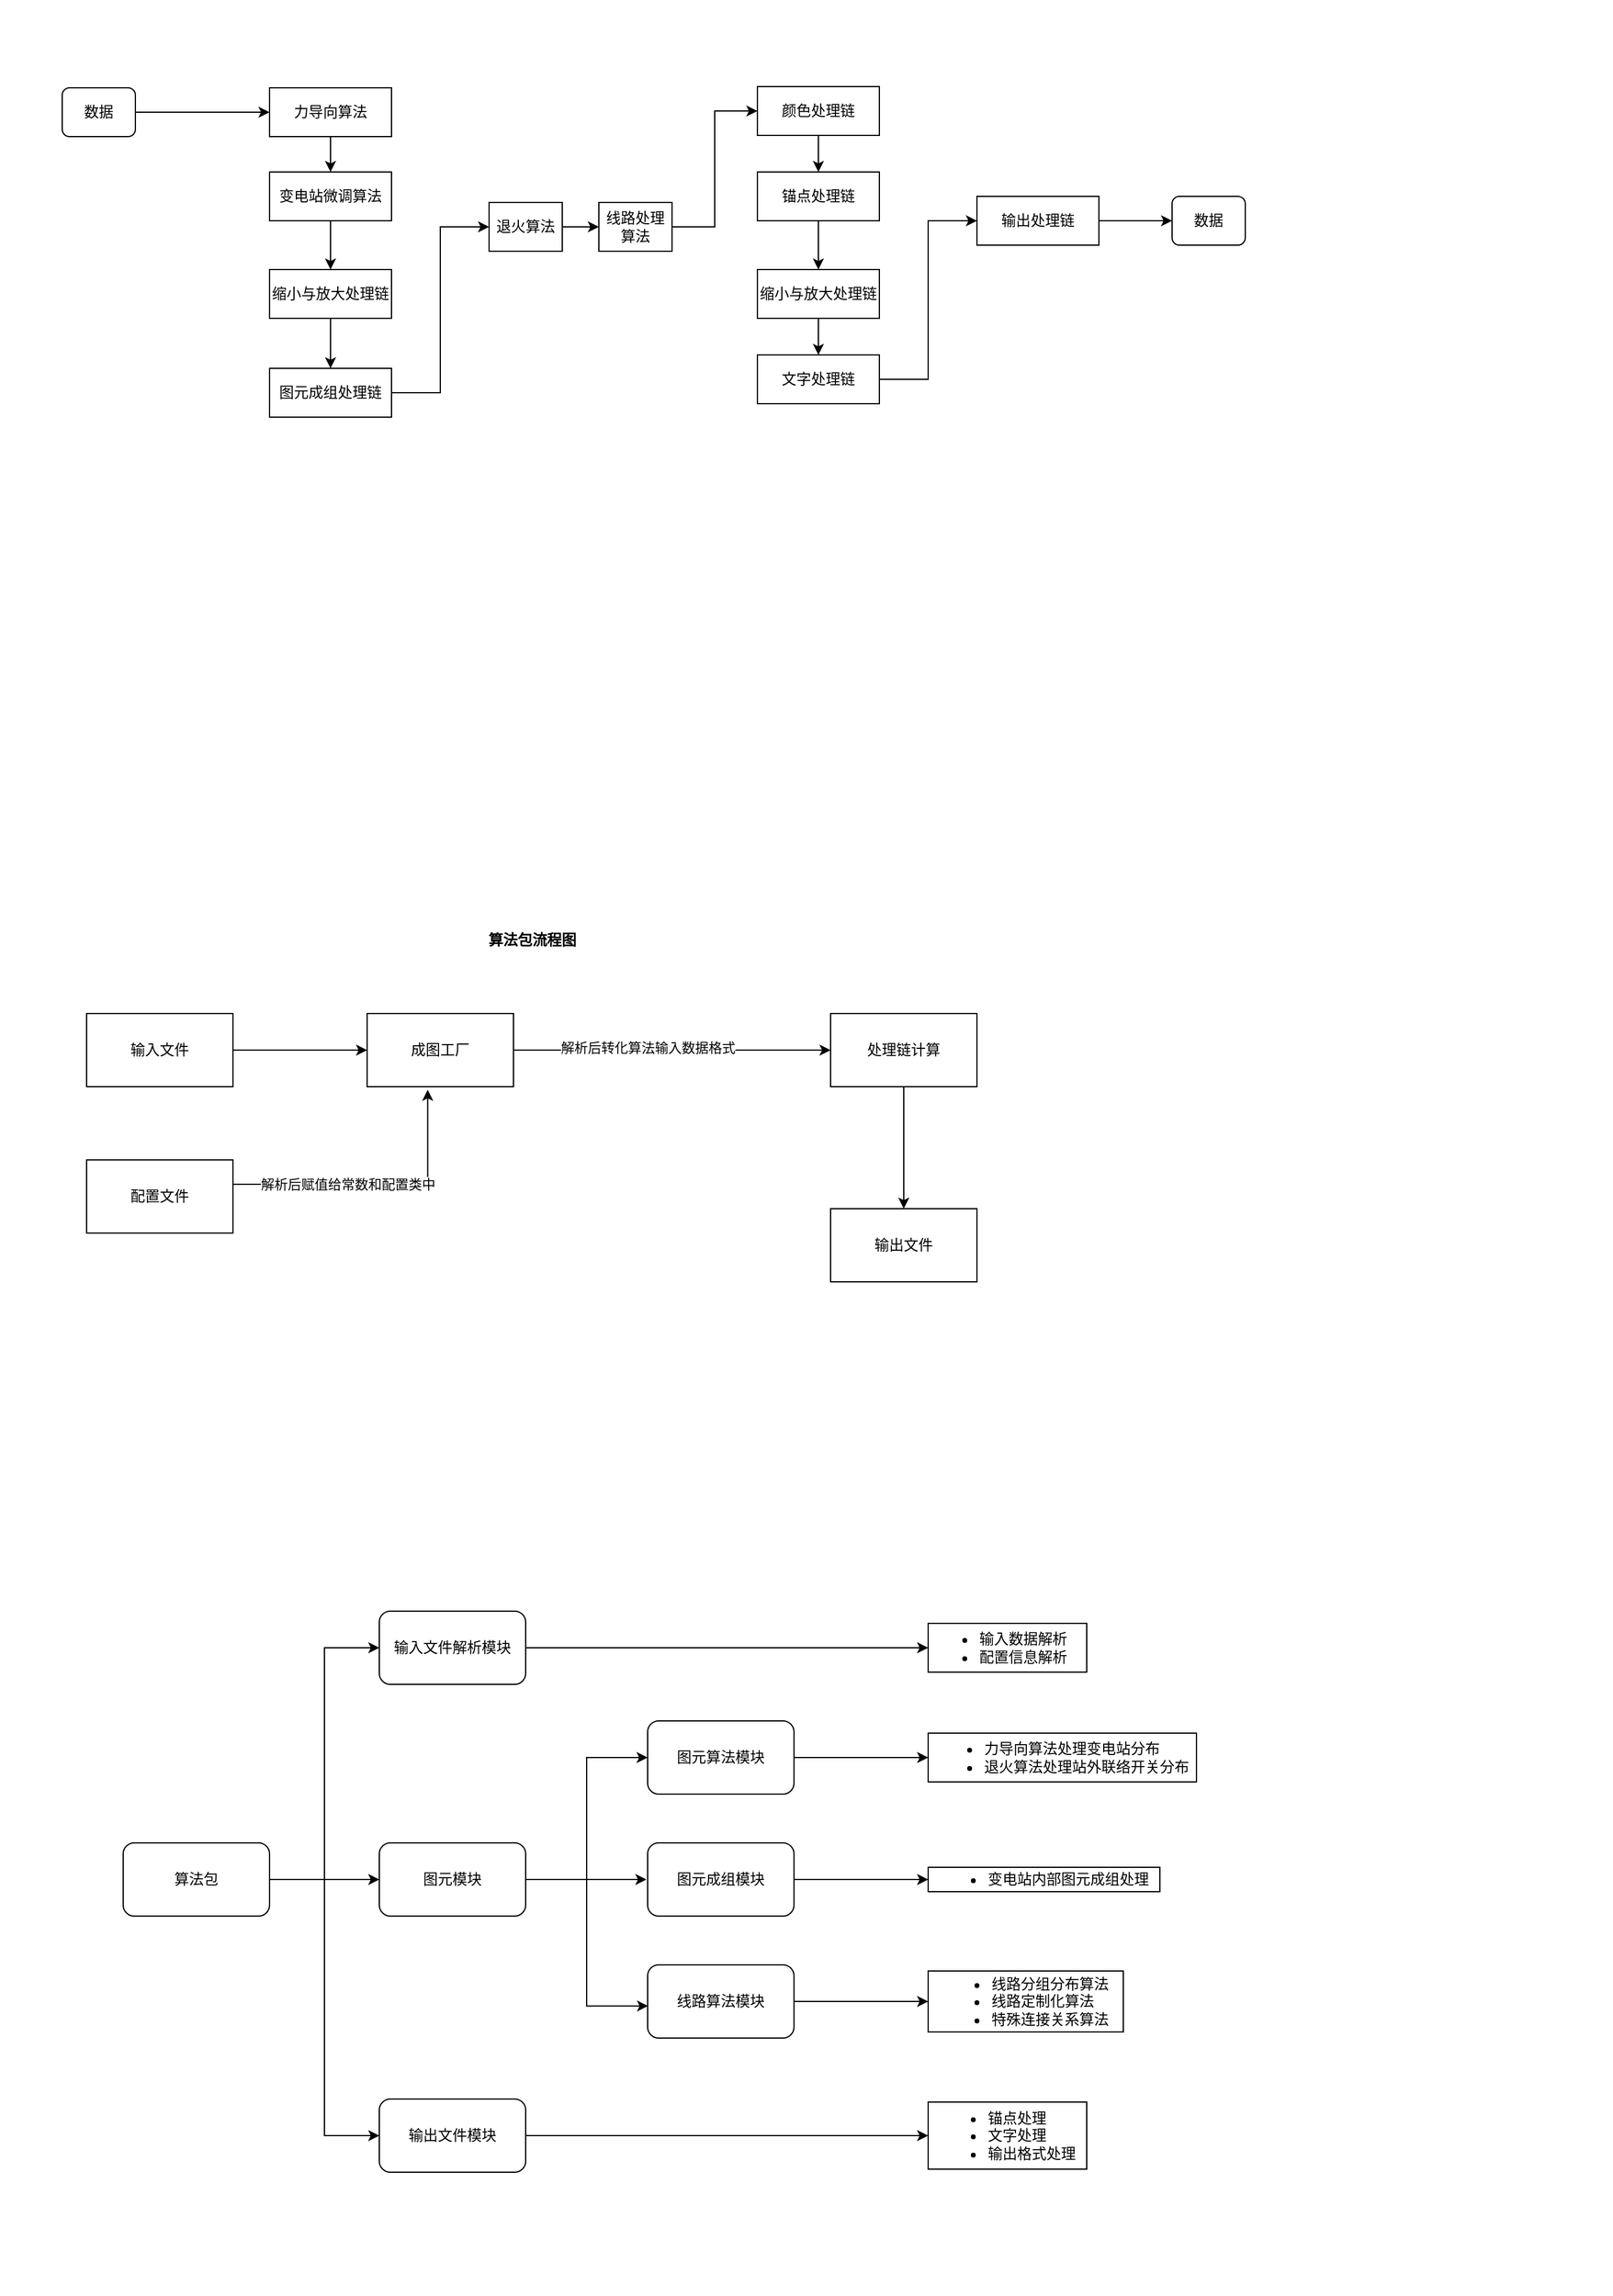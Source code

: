 <mxfile version="21.3.3" type="github">
  <diagram id="prtHgNgQTEPvFCAcTncT" name="Page-1">
    <mxGraphModel dx="639" dy="1467" grid="1" gridSize="10" guides="1" tooltips="1" connect="1" arrows="1" fold="1" page="1" pageScale="1" pageWidth="827" pageHeight="1169" math="0" shadow="0">
      <root>
        <mxCell id="0" />
        <mxCell id="1" parent="0" />
        <mxCell id="dNxyNK7c78bLwvsdeMH5-11" value="&lt;font style=&quot;vertical-align: inherit;&quot;&gt;&lt;font style=&quot;vertical-align: inherit;&quot;&gt;&lt;font style=&quot;vertical-align: inherit;&quot;&gt;&lt;font style=&quot;vertical-align: inherit;&quot;&gt;算法包流程图&lt;/font&gt;&lt;/font&gt;&lt;/font&gt;&lt;/font&gt;" style="swimlane;html=1;startSize=20;horizontal=1;containerType=tree;glass=0;strokeColor=#FFFFFF;" parent="1" vertex="1">
          <mxGeometry x="240" y="-140" width="790" height="370" as="geometry" />
        </mxCell>
        <mxCell id="Hgh8s4Pm92tYtfzgSs3c-5" style="edgeStyle=orthogonalEdgeStyle;rounded=0;orthogonalLoop=1;jettySize=auto;html=1;exitX=1;exitY=0.5;exitDx=0;exitDy=0;" edge="1" parent="dNxyNK7c78bLwvsdeMH5-11" source="Hgh8s4Pm92tYtfzgSs3c-1" target="Hgh8s4Pm92tYtfzgSs3c-3">
          <mxGeometry relative="1" as="geometry" />
        </mxCell>
        <mxCell id="Hgh8s4Pm92tYtfzgSs3c-1" value="&lt;font style=&quot;vertical-align: inherit;&quot;&gt;&lt;font style=&quot;vertical-align: inherit;&quot;&gt;输入文件&lt;/font&gt;&lt;/font&gt;" style="rounded=0;whiteSpace=wrap;html=1;" vertex="1" parent="dNxyNK7c78bLwvsdeMH5-11">
          <mxGeometry x="30" y="70" width="120" height="60" as="geometry" />
        </mxCell>
        <mxCell id="Hgh8s4Pm92tYtfzgSs3c-4" style="edgeStyle=orthogonalEdgeStyle;rounded=0;orthogonalLoop=1;jettySize=auto;html=1;exitX=1;exitY=0.5;exitDx=0;exitDy=0;entryX=0.414;entryY=1.042;entryDx=0;entryDy=0;entryPerimeter=0;" edge="1" parent="dNxyNK7c78bLwvsdeMH5-11" source="Hgh8s4Pm92tYtfzgSs3c-2" target="Hgh8s4Pm92tYtfzgSs3c-3">
          <mxGeometry relative="1" as="geometry">
            <Array as="points">
              <mxPoint x="210" y="210" />
              <mxPoint x="320" y="210" />
            </Array>
          </mxGeometry>
        </mxCell>
        <mxCell id="Hgh8s4Pm92tYtfzgSs3c-6" value="&lt;font style=&quot;vertical-align: inherit;&quot;&gt;&lt;font style=&quot;vertical-align: inherit;&quot;&gt;&lt;font style=&quot;vertical-align: inherit;&quot;&gt;&lt;font style=&quot;vertical-align: inherit;&quot;&gt;&lt;font style=&quot;vertical-align: inherit;&quot;&gt;&lt;font style=&quot;vertical-align: inherit;&quot;&gt;解析后赋值给常数和配置类中&lt;/font&gt;&lt;/font&gt;&lt;/font&gt;&lt;/font&gt;&lt;/font&gt;&lt;/font&gt;" style="edgeLabel;html=1;align=center;verticalAlign=middle;resizable=0;points=[];" vertex="1" connectable="0" parent="Hgh8s4Pm92tYtfzgSs3c-4">
          <mxGeometry x="-0.42" y="2" relative="1" as="geometry">
            <mxPoint x="32" y="2" as="offset" />
          </mxGeometry>
        </mxCell>
        <mxCell id="Hgh8s4Pm92tYtfzgSs3c-2" value="&lt;font style=&quot;vertical-align: inherit;&quot;&gt;&lt;font style=&quot;vertical-align: inherit;&quot;&gt;配置文件&lt;/font&gt;&lt;/font&gt;" style="rounded=0;whiteSpace=wrap;html=1;" vertex="1" parent="dNxyNK7c78bLwvsdeMH5-11">
          <mxGeometry x="30" y="190" width="120" height="60" as="geometry" />
        </mxCell>
        <mxCell id="Hgh8s4Pm92tYtfzgSs3c-8" style="edgeStyle=orthogonalEdgeStyle;rounded=0;orthogonalLoop=1;jettySize=auto;html=1;entryX=0;entryY=0.5;entryDx=0;entryDy=0;" edge="1" parent="dNxyNK7c78bLwvsdeMH5-11" source="Hgh8s4Pm92tYtfzgSs3c-3" target="Hgh8s4Pm92tYtfzgSs3c-7">
          <mxGeometry relative="1" as="geometry" />
        </mxCell>
        <mxCell id="Hgh8s4Pm92tYtfzgSs3c-23" value="&lt;font style=&quot;vertical-align: inherit;&quot;&gt;&lt;font style=&quot;vertical-align: inherit;&quot;&gt;&lt;font style=&quot;vertical-align: inherit;&quot;&gt;&lt;font style=&quot;vertical-align: inherit;&quot;&gt;解析后转化算法输入数据格式&lt;/font&gt;&lt;/font&gt;&lt;/font&gt;&lt;/font&gt;" style="edgeLabel;html=1;align=center;verticalAlign=middle;resizable=0;points=[];" vertex="1" connectable="0" parent="Hgh8s4Pm92tYtfzgSs3c-8">
          <mxGeometry x="-0.152" y="2" relative="1" as="geometry">
            <mxPoint as="offset" />
          </mxGeometry>
        </mxCell>
        <mxCell id="Hgh8s4Pm92tYtfzgSs3c-3" value="&lt;font style=&quot;vertical-align: inherit;&quot;&gt;&lt;font style=&quot;vertical-align: inherit;&quot;&gt;成图工厂&lt;/font&gt;&lt;/font&gt;" style="rounded=0;whiteSpace=wrap;html=1;" vertex="1" parent="dNxyNK7c78bLwvsdeMH5-11">
          <mxGeometry x="260" y="70" width="120" height="60" as="geometry" />
        </mxCell>
        <mxCell id="Hgh8s4Pm92tYtfzgSs3c-24" style="edgeStyle=orthogonalEdgeStyle;rounded=0;orthogonalLoop=1;jettySize=auto;html=1;exitX=0.5;exitY=1;exitDx=0;exitDy=0;" edge="1" parent="dNxyNK7c78bLwvsdeMH5-11" source="Hgh8s4Pm92tYtfzgSs3c-7" target="Hgh8s4Pm92tYtfzgSs3c-10">
          <mxGeometry relative="1" as="geometry" />
        </mxCell>
        <mxCell id="Hgh8s4Pm92tYtfzgSs3c-7" value="&lt;font style=&quot;vertical-align: inherit;&quot;&gt;&lt;font style=&quot;vertical-align: inherit;&quot;&gt;处理链计算&lt;/font&gt;&lt;/font&gt;" style="rounded=0;whiteSpace=wrap;html=1;" vertex="1" parent="dNxyNK7c78bLwvsdeMH5-11">
          <mxGeometry x="640" y="70" width="120" height="60" as="geometry" />
        </mxCell>
        <mxCell id="Hgh8s4Pm92tYtfzgSs3c-10" value="&lt;font style=&quot;vertical-align: inherit;&quot;&gt;&lt;font style=&quot;vertical-align: inherit;&quot;&gt;&lt;font style=&quot;vertical-align: inherit;&quot;&gt;&lt;font style=&quot;vertical-align: inherit;&quot;&gt;输出文件&lt;/font&gt;&lt;/font&gt;&lt;br&gt;&lt;/font&gt;&lt;/font&gt;" style="rounded=0;whiteSpace=wrap;html=1;" vertex="1" parent="dNxyNK7c78bLwvsdeMH5-11">
          <mxGeometry x="640" y="230" width="120" height="60" as="geometry" />
        </mxCell>
        <mxCell id="Hgh8s4Pm92tYtfzgSs3c-12" value="&lt;font style=&quot;vertical-align: inherit;&quot;&gt;&lt;font style=&quot;vertical-align: inherit;&quot;&gt;&lt;font style=&quot;vertical-align: inherit;&quot;&gt;&lt;font style=&quot;vertical-align: inherit;&quot;&gt;&lt;font style=&quot;vertical-align: inherit;&quot;&gt;&lt;font style=&quot;vertical-align: inherit;&quot;&gt;&lt;font style=&quot;vertical-align: inherit;&quot;&gt;&lt;font style=&quot;vertical-align: inherit;&quot;&gt;&lt;font style=&quot;vertical-align: inherit;&quot;&gt;&lt;font color=&quot;#ffffff&quot; style=&quot;vertical-align: inherit;&quot;&gt;具体处理链与算法流程图&lt;/font&gt;&lt;/font&gt;&lt;/font&gt;&lt;/font&gt;&lt;/font&gt;&lt;/font&gt;&lt;/font&gt;&lt;/font&gt;&lt;/font&gt;&lt;/font&gt;" style="swimlane;html=1;startSize=20;horizontal=1;containerType=tree;glass=0;strokeColor=#FFFFFF;" vertex="1" parent="1">
          <mxGeometry x="200" y="-900" width="1030" height="420" as="geometry" />
        </mxCell>
        <mxCell id="Hgh8s4Pm92tYtfzgSs3c-28" style="edgeStyle=orthogonalEdgeStyle;rounded=0;orthogonalLoop=1;jettySize=auto;html=1;exitX=1;exitY=0.5;exitDx=0;exitDy=0;entryX=0;entryY=0.5;entryDx=0;entryDy=0;" edge="1" parent="Hgh8s4Pm92tYtfzgSs3c-12" source="Hgh8s4Pm92tYtfzgSs3c-26" target="Hgh8s4Pm92tYtfzgSs3c-27">
          <mxGeometry relative="1" as="geometry" />
        </mxCell>
        <mxCell id="Hgh8s4Pm92tYtfzgSs3c-26" value="&lt;font style=&quot;vertical-align: inherit;&quot;&gt;&lt;font style=&quot;vertical-align: inherit;&quot;&gt;数据&lt;/font&gt;&lt;/font&gt;" style="rounded=1;whiteSpace=wrap;html=1;glass=0;" vertex="1" parent="Hgh8s4Pm92tYtfzgSs3c-12">
          <mxGeometry x="50" y="71" width="60" height="40" as="geometry" />
        </mxCell>
        <mxCell id="Hgh8s4Pm92tYtfzgSs3c-55" style="edgeStyle=orthogonalEdgeStyle;rounded=0;orthogonalLoop=1;jettySize=auto;html=1;exitX=0.5;exitY=1;exitDx=0;exitDy=0;entryX=0.5;entryY=0;entryDx=0;entryDy=0;" edge="1" parent="Hgh8s4Pm92tYtfzgSs3c-12" source="Hgh8s4Pm92tYtfzgSs3c-27" target="Hgh8s4Pm92tYtfzgSs3c-53">
          <mxGeometry relative="1" as="geometry" />
        </mxCell>
        <mxCell id="Hgh8s4Pm92tYtfzgSs3c-27" value="&lt;font style=&quot;vertical-align: inherit;&quot;&gt;&lt;font style=&quot;vertical-align: inherit;&quot;&gt;力导向算法&lt;/font&gt;&lt;/font&gt;" style="rounded=0;whiteSpace=wrap;html=1;" vertex="1" parent="Hgh8s4Pm92tYtfzgSs3c-12">
          <mxGeometry x="220" y="71" width="100" height="40" as="geometry" />
        </mxCell>
        <mxCell id="Hgh8s4Pm92tYtfzgSs3c-56" style="edgeStyle=orthogonalEdgeStyle;rounded=0;orthogonalLoop=1;jettySize=auto;html=1;exitX=0.5;exitY=1;exitDx=0;exitDy=0;entryX=0.5;entryY=0;entryDx=0;entryDy=0;" edge="1" parent="Hgh8s4Pm92tYtfzgSs3c-12" source="Hgh8s4Pm92tYtfzgSs3c-53" target="Hgh8s4Pm92tYtfzgSs3c-52">
          <mxGeometry relative="1" as="geometry" />
        </mxCell>
        <mxCell id="Hgh8s4Pm92tYtfzgSs3c-53" value="&lt;font style=&quot;vertical-align: inherit;&quot;&gt;&lt;font style=&quot;vertical-align: inherit;&quot;&gt;变电站微调算法&lt;/font&gt;&lt;/font&gt;" style="rounded=0;whiteSpace=wrap;html=1;" vertex="1" parent="Hgh8s4Pm92tYtfzgSs3c-12">
          <mxGeometry x="220" y="140" width="100" height="40" as="geometry" />
        </mxCell>
        <mxCell id="Hgh8s4Pm92tYtfzgSs3c-60" style="edgeStyle=orthogonalEdgeStyle;rounded=0;orthogonalLoop=1;jettySize=auto;html=1;exitX=0.5;exitY=1;exitDx=0;exitDy=0;entryX=0.5;entryY=0;entryDx=0;entryDy=0;" edge="1" parent="Hgh8s4Pm92tYtfzgSs3c-12" source="Hgh8s4Pm92tYtfzgSs3c-52" target="Hgh8s4Pm92tYtfzgSs3c-51">
          <mxGeometry relative="1" as="geometry" />
        </mxCell>
        <mxCell id="Hgh8s4Pm92tYtfzgSs3c-52" value="&lt;font style=&quot;vertical-align: inherit;&quot;&gt;&lt;font style=&quot;vertical-align: inherit;&quot;&gt;缩小与放大处理链&lt;/font&gt;&lt;/font&gt;" style="rounded=0;whiteSpace=wrap;html=1;" vertex="1" parent="Hgh8s4Pm92tYtfzgSs3c-12">
          <mxGeometry x="220" y="220" width="100" height="40" as="geometry" />
        </mxCell>
        <mxCell id="Hgh8s4Pm92tYtfzgSs3c-61" style="edgeStyle=orthogonalEdgeStyle;rounded=0;orthogonalLoop=1;jettySize=auto;html=1;exitX=1;exitY=0.5;exitDx=0;exitDy=0;entryX=0;entryY=0.5;entryDx=0;entryDy=0;" edge="1" parent="Hgh8s4Pm92tYtfzgSs3c-12" source="Hgh8s4Pm92tYtfzgSs3c-51" target="Hgh8s4Pm92tYtfzgSs3c-50">
          <mxGeometry relative="1" as="geometry" />
        </mxCell>
        <mxCell id="Hgh8s4Pm92tYtfzgSs3c-51" value="&lt;font style=&quot;vertical-align: inherit;&quot;&gt;&lt;font style=&quot;vertical-align: inherit;&quot;&gt;&lt;font style=&quot;vertical-align: inherit;&quot;&gt;&lt;font style=&quot;vertical-align: inherit;&quot;&gt;&lt;font style=&quot;vertical-align: inherit;&quot;&gt;&lt;font style=&quot;vertical-align: inherit;&quot;&gt;图元成组处理链&lt;/font&gt;&lt;/font&gt;&lt;/font&gt;&lt;/font&gt;&lt;/font&gt;&lt;/font&gt;" style="rounded=0;whiteSpace=wrap;html=1;" vertex="1" parent="Hgh8s4Pm92tYtfzgSs3c-12">
          <mxGeometry x="220" y="301" width="100" height="40" as="geometry" />
        </mxCell>
        <mxCell id="Hgh8s4Pm92tYtfzgSs3c-64" style="edgeStyle=orthogonalEdgeStyle;rounded=0;orthogonalLoop=1;jettySize=auto;html=1;exitX=1;exitY=0.5;exitDx=0;exitDy=0;entryX=0;entryY=0.5;entryDx=0;entryDy=0;" edge="1" parent="Hgh8s4Pm92tYtfzgSs3c-12" source="Hgh8s4Pm92tYtfzgSs3c-50" target="Hgh8s4Pm92tYtfzgSs3c-49">
          <mxGeometry relative="1" as="geometry" />
        </mxCell>
        <mxCell id="Hgh8s4Pm92tYtfzgSs3c-50" value="&lt;font style=&quot;vertical-align: inherit;&quot;&gt;&lt;font style=&quot;vertical-align: inherit;&quot;&gt;退火算法&lt;/font&gt;&lt;/font&gt;" style="rounded=0;whiteSpace=wrap;html=1;" vertex="1" parent="Hgh8s4Pm92tYtfzgSs3c-12">
          <mxGeometry x="400" y="165" width="60" height="40" as="geometry" />
        </mxCell>
        <mxCell id="Hgh8s4Pm92tYtfzgSs3c-65" style="edgeStyle=orthogonalEdgeStyle;rounded=0;orthogonalLoop=1;jettySize=auto;html=1;exitX=1;exitY=0.5;exitDx=0;exitDy=0;entryX=0;entryY=0.5;entryDx=0;entryDy=0;" edge="1" parent="Hgh8s4Pm92tYtfzgSs3c-12" source="Hgh8s4Pm92tYtfzgSs3c-49" target="Hgh8s4Pm92tYtfzgSs3c-58">
          <mxGeometry relative="1" as="geometry" />
        </mxCell>
        <mxCell id="Hgh8s4Pm92tYtfzgSs3c-49" value="&lt;font style=&quot;vertical-align: inherit;&quot;&gt;&lt;font style=&quot;vertical-align: inherit;&quot;&gt;线路处理算法&lt;/font&gt;&lt;/font&gt;" style="rounded=0;whiteSpace=wrap;html=1;" vertex="1" parent="Hgh8s4Pm92tYtfzgSs3c-12">
          <mxGeometry x="490" y="165" width="60" height="40" as="geometry" />
        </mxCell>
        <mxCell id="Hgh8s4Pm92tYtfzgSs3c-71" style="edgeStyle=orthogonalEdgeStyle;rounded=0;orthogonalLoop=1;jettySize=auto;html=1;exitX=1;exitY=0.5;exitDx=0;exitDy=0;" edge="1" parent="Hgh8s4Pm92tYtfzgSs3c-12" source="Hgh8s4Pm92tYtfzgSs3c-48">
          <mxGeometry relative="1" as="geometry">
            <mxPoint x="960" y="180.0" as="targetPoint" />
          </mxGeometry>
        </mxCell>
        <mxCell id="Hgh8s4Pm92tYtfzgSs3c-48" value="&lt;font style=&quot;vertical-align: inherit;&quot;&gt;&lt;font style=&quot;vertical-align: inherit;&quot;&gt;输出处理链&lt;/font&gt;&lt;/font&gt;" style="rounded=0;whiteSpace=wrap;html=1;" vertex="1" parent="Hgh8s4Pm92tYtfzgSs3c-12">
          <mxGeometry x="800" y="160" width="100" height="40" as="geometry" />
        </mxCell>
        <mxCell id="Hgh8s4Pm92tYtfzgSs3c-69" style="edgeStyle=orthogonalEdgeStyle;rounded=0;orthogonalLoop=1;jettySize=auto;html=1;exitX=1;exitY=0.5;exitDx=0;exitDy=0;entryX=0;entryY=0.5;entryDx=0;entryDy=0;" edge="1" parent="Hgh8s4Pm92tYtfzgSs3c-12" source="Hgh8s4Pm92tYtfzgSs3c-47" target="Hgh8s4Pm92tYtfzgSs3c-48">
          <mxGeometry relative="1" as="geometry" />
        </mxCell>
        <mxCell id="Hgh8s4Pm92tYtfzgSs3c-47" value="&lt;font style=&quot;vertical-align: inherit;&quot;&gt;&lt;font style=&quot;vertical-align: inherit;&quot;&gt;文字处理链&lt;/font&gt;&lt;/font&gt;" style="rounded=0;whiteSpace=wrap;html=1;" vertex="1" parent="Hgh8s4Pm92tYtfzgSs3c-12">
          <mxGeometry x="620" y="290" width="100" height="40" as="geometry" />
        </mxCell>
        <mxCell id="Hgh8s4Pm92tYtfzgSs3c-67" style="edgeStyle=orthogonalEdgeStyle;rounded=0;orthogonalLoop=1;jettySize=auto;html=1;exitX=0.5;exitY=1;exitDx=0;exitDy=0;entryX=0.5;entryY=0;entryDx=0;entryDy=0;" edge="1" parent="Hgh8s4Pm92tYtfzgSs3c-12" source="Hgh8s4Pm92tYtfzgSs3c-46" target="Hgh8s4Pm92tYtfzgSs3c-57">
          <mxGeometry relative="1" as="geometry" />
        </mxCell>
        <mxCell id="Hgh8s4Pm92tYtfzgSs3c-46" value="&lt;font style=&quot;vertical-align: inherit;&quot;&gt;&lt;font style=&quot;vertical-align: inherit;&quot;&gt;锚点处理链&lt;/font&gt;&lt;/font&gt;" style="rounded=0;whiteSpace=wrap;html=1;" vertex="1" parent="Hgh8s4Pm92tYtfzgSs3c-12">
          <mxGeometry x="620" y="140" width="100" height="40" as="geometry" />
        </mxCell>
        <mxCell id="Hgh8s4Pm92tYtfzgSs3c-68" style="edgeStyle=orthogonalEdgeStyle;rounded=0;orthogonalLoop=1;jettySize=auto;html=1;exitX=0.5;exitY=1;exitDx=0;exitDy=0;entryX=0.5;entryY=0;entryDx=0;entryDy=0;" edge="1" parent="Hgh8s4Pm92tYtfzgSs3c-12" source="Hgh8s4Pm92tYtfzgSs3c-57" target="Hgh8s4Pm92tYtfzgSs3c-47">
          <mxGeometry relative="1" as="geometry" />
        </mxCell>
        <mxCell id="Hgh8s4Pm92tYtfzgSs3c-57" value="&lt;font style=&quot;vertical-align: inherit;&quot;&gt;&lt;font style=&quot;vertical-align: inherit;&quot;&gt;缩小与放大处理链&lt;/font&gt;&lt;/font&gt;" style="rounded=0;whiteSpace=wrap;html=1;" vertex="1" parent="Hgh8s4Pm92tYtfzgSs3c-12">
          <mxGeometry x="620" y="220" width="100" height="40" as="geometry" />
        </mxCell>
        <mxCell id="Hgh8s4Pm92tYtfzgSs3c-66" style="edgeStyle=orthogonalEdgeStyle;rounded=0;orthogonalLoop=1;jettySize=auto;html=1;exitX=0.5;exitY=1;exitDx=0;exitDy=0;entryX=0.5;entryY=0;entryDx=0;entryDy=0;" edge="1" parent="Hgh8s4Pm92tYtfzgSs3c-12" source="Hgh8s4Pm92tYtfzgSs3c-58" target="Hgh8s4Pm92tYtfzgSs3c-46">
          <mxGeometry relative="1" as="geometry" />
        </mxCell>
        <mxCell id="Hgh8s4Pm92tYtfzgSs3c-58" value="&lt;font style=&quot;vertical-align: inherit;&quot;&gt;&lt;font style=&quot;vertical-align: inherit;&quot;&gt;&lt;font style=&quot;vertical-align: inherit;&quot;&gt;&lt;font style=&quot;vertical-align: inherit;&quot;&gt;颜色处理链&lt;/font&gt;&lt;/font&gt;&lt;/font&gt;&lt;/font&gt;" style="rounded=0;whiteSpace=wrap;html=1;" vertex="1" parent="Hgh8s4Pm92tYtfzgSs3c-12">
          <mxGeometry x="620" y="70" width="100" height="40" as="geometry" />
        </mxCell>
        <mxCell id="Hgh8s4Pm92tYtfzgSs3c-70" value="&lt;font style=&quot;vertical-align: inherit;&quot;&gt;&lt;font style=&quot;vertical-align: inherit;&quot;&gt;数据&lt;/font&gt;&lt;/font&gt;" style="rounded=1;whiteSpace=wrap;html=1;" vertex="1" parent="Hgh8s4Pm92tYtfzgSs3c-12">
          <mxGeometry x="960" y="160" width="60" height="40" as="geometry" />
        </mxCell>
        <mxCell id="Hgh8s4Pm92tYtfzgSs3c-75" value="&lt;font style=&quot;vertical-align: inherit;&quot;&gt;&lt;font style=&quot;vertical-align: inherit;&quot;&gt;&lt;font style=&quot;vertical-align: inherit;&quot;&gt;&lt;font color=&quot;#ffffff&quot; style=&quot;vertical-align: inherit;&quot;&gt;算法包模块分布&lt;/font&gt;&lt;/font&gt;&lt;/font&gt;&lt;/font&gt;" style="swimlane;html=1;startSize=20;horizontal=1;containerType=tree;glass=0;strokeColor=#FFFFFF;" vertex="1" parent="1">
          <mxGeometry x="270" y="370" width="1250" height="610" as="geometry" />
        </mxCell>
        <mxCell id="Hgh8s4Pm92tYtfzgSs3c-102" style="edgeStyle=orthogonalEdgeStyle;rounded=0;orthogonalLoop=1;jettySize=auto;html=1;exitX=1;exitY=0.5;exitDx=0;exitDy=0;entryX=0;entryY=0.5;entryDx=0;entryDy=0;" edge="1" parent="Hgh8s4Pm92tYtfzgSs3c-75" source="Hgh8s4Pm92tYtfzgSs3c-87" target="Hgh8s4Pm92tYtfzgSs3c-88">
          <mxGeometry relative="1" as="geometry" />
        </mxCell>
        <mxCell id="Hgh8s4Pm92tYtfzgSs3c-103" style="edgeStyle=orthogonalEdgeStyle;rounded=0;orthogonalLoop=1;jettySize=auto;html=1;exitX=1;exitY=0.5;exitDx=0;exitDy=0;entryX=0;entryY=0.5;entryDx=0;entryDy=0;" edge="1" parent="Hgh8s4Pm92tYtfzgSs3c-75" source="Hgh8s4Pm92tYtfzgSs3c-87" target="Hgh8s4Pm92tYtfzgSs3c-90">
          <mxGeometry relative="1" as="geometry" />
        </mxCell>
        <mxCell id="Hgh8s4Pm92tYtfzgSs3c-104" style="edgeStyle=orthogonalEdgeStyle;rounded=0;orthogonalLoop=1;jettySize=auto;html=1;entryX=0;entryY=0.5;entryDx=0;entryDy=0;" edge="1" parent="Hgh8s4Pm92tYtfzgSs3c-75" source="Hgh8s4Pm92tYtfzgSs3c-87" target="Hgh8s4Pm92tYtfzgSs3c-91">
          <mxGeometry relative="1" as="geometry" />
        </mxCell>
        <mxCell id="Hgh8s4Pm92tYtfzgSs3c-87" value="算法包" style="rounded=1;whiteSpace=wrap;html=1;" vertex="1" parent="Hgh8s4Pm92tYtfzgSs3c-75">
          <mxGeometry x="30" y="240" width="120" height="60" as="geometry" />
        </mxCell>
        <mxCell id="Hgh8s4Pm92tYtfzgSs3c-105" style="edgeStyle=orthogonalEdgeStyle;rounded=0;orthogonalLoop=1;jettySize=auto;html=1;exitX=1;exitY=0.5;exitDx=0;exitDy=0;entryX=0;entryY=0.5;entryDx=0;entryDy=0;" edge="1" parent="Hgh8s4Pm92tYtfzgSs3c-75" source="Hgh8s4Pm92tYtfzgSs3c-88" target="Hgh8s4Pm92tYtfzgSs3c-100">
          <mxGeometry relative="1" as="geometry" />
        </mxCell>
        <mxCell id="Hgh8s4Pm92tYtfzgSs3c-88" value="输入文件解析模块" style="rounded=1;whiteSpace=wrap;html=1;" vertex="1" parent="Hgh8s4Pm92tYtfzgSs3c-75">
          <mxGeometry x="240" y="50" width="120" height="60" as="geometry" />
        </mxCell>
        <mxCell id="Hgh8s4Pm92tYtfzgSs3c-113" style="edgeStyle=orthogonalEdgeStyle;rounded=0;orthogonalLoop=1;jettySize=auto;html=1;exitX=1;exitY=0.5;exitDx=0;exitDy=0;entryX=0;entryY=0.5;entryDx=0;entryDy=0;" edge="1" parent="Hgh8s4Pm92tYtfzgSs3c-75" source="Hgh8s4Pm92tYtfzgSs3c-89" target="Hgh8s4Pm92tYtfzgSs3c-98">
          <mxGeometry relative="1" as="geometry" />
        </mxCell>
        <mxCell id="Hgh8s4Pm92tYtfzgSs3c-89" value="图元成组模块" style="rounded=1;whiteSpace=wrap;html=1;" vertex="1" parent="Hgh8s4Pm92tYtfzgSs3c-75">
          <mxGeometry x="460" y="240" width="120" height="60" as="geometry" />
        </mxCell>
        <mxCell id="Hgh8s4Pm92tYtfzgSs3c-106" style="edgeStyle=orthogonalEdgeStyle;rounded=0;orthogonalLoop=1;jettySize=auto;html=1;exitX=1;exitY=0.5;exitDx=0;exitDy=0;entryX=0;entryY=0.5;entryDx=0;entryDy=0;" edge="1" parent="Hgh8s4Pm92tYtfzgSs3c-75" source="Hgh8s4Pm92tYtfzgSs3c-90" target="Hgh8s4Pm92tYtfzgSs3c-93">
          <mxGeometry relative="1" as="geometry" />
        </mxCell>
        <mxCell id="Hgh8s4Pm92tYtfzgSs3c-108" style="edgeStyle=orthogonalEdgeStyle;rounded=0;orthogonalLoop=1;jettySize=auto;html=1;exitX=1;exitY=0.5;exitDx=0;exitDy=0;" edge="1" parent="Hgh8s4Pm92tYtfzgSs3c-75" source="Hgh8s4Pm92tYtfzgSs3c-90">
          <mxGeometry relative="1" as="geometry">
            <mxPoint x="459" y="270" as="targetPoint" />
          </mxGeometry>
        </mxCell>
        <mxCell id="Hgh8s4Pm92tYtfzgSs3c-109" style="edgeStyle=orthogonalEdgeStyle;rounded=0;orthogonalLoop=1;jettySize=auto;html=1;exitX=1;exitY=0.5;exitDx=0;exitDy=0;entryX=0.003;entryY=0.562;entryDx=0;entryDy=0;entryPerimeter=0;" edge="1" parent="Hgh8s4Pm92tYtfzgSs3c-75" source="Hgh8s4Pm92tYtfzgSs3c-90" target="Hgh8s4Pm92tYtfzgSs3c-92">
          <mxGeometry relative="1" as="geometry" />
        </mxCell>
        <mxCell id="Hgh8s4Pm92tYtfzgSs3c-90" value="图元模块" style="rounded=1;whiteSpace=wrap;html=1;" vertex="1" parent="Hgh8s4Pm92tYtfzgSs3c-75">
          <mxGeometry x="240" y="240" width="120" height="60" as="geometry" />
        </mxCell>
        <mxCell id="Hgh8s4Pm92tYtfzgSs3c-110" style="edgeStyle=orthogonalEdgeStyle;rounded=0;orthogonalLoop=1;jettySize=auto;html=1;entryX=0;entryY=0.5;entryDx=0;entryDy=0;" edge="1" parent="Hgh8s4Pm92tYtfzgSs3c-75" source="Hgh8s4Pm92tYtfzgSs3c-91" target="Hgh8s4Pm92tYtfzgSs3c-101">
          <mxGeometry relative="1" as="geometry" />
        </mxCell>
        <mxCell id="Hgh8s4Pm92tYtfzgSs3c-91" value="输出文件模块" style="rounded=1;whiteSpace=wrap;html=1;" vertex="1" parent="Hgh8s4Pm92tYtfzgSs3c-75">
          <mxGeometry x="240" y="450" width="120" height="60" as="geometry" />
        </mxCell>
        <mxCell id="Hgh8s4Pm92tYtfzgSs3c-111" style="edgeStyle=orthogonalEdgeStyle;rounded=0;orthogonalLoop=1;jettySize=auto;html=1;exitX=1;exitY=0.5;exitDx=0;exitDy=0;entryX=0;entryY=0.5;entryDx=0;entryDy=0;" edge="1" parent="Hgh8s4Pm92tYtfzgSs3c-75" source="Hgh8s4Pm92tYtfzgSs3c-93" target="Hgh8s4Pm92tYtfzgSs3c-96">
          <mxGeometry relative="1" as="geometry" />
        </mxCell>
        <mxCell id="Hgh8s4Pm92tYtfzgSs3c-93" value="图元算法模块" style="rounded=1;whiteSpace=wrap;html=1;" vertex="1" parent="Hgh8s4Pm92tYtfzgSs3c-75">
          <mxGeometry x="460" y="140" width="120" height="60" as="geometry" />
        </mxCell>
        <mxCell id="Hgh8s4Pm92tYtfzgSs3c-114" style="edgeStyle=orthogonalEdgeStyle;rounded=0;orthogonalLoop=1;jettySize=auto;html=1;exitX=1;exitY=0.5;exitDx=0;exitDy=0;entryX=0;entryY=0.5;entryDx=0;entryDy=0;" edge="1" parent="Hgh8s4Pm92tYtfzgSs3c-75" source="Hgh8s4Pm92tYtfzgSs3c-92" target="Hgh8s4Pm92tYtfzgSs3c-99">
          <mxGeometry relative="1" as="geometry" />
        </mxCell>
        <mxCell id="Hgh8s4Pm92tYtfzgSs3c-92" value="线路算法模块" style="rounded=1;whiteSpace=wrap;html=1;" vertex="1" parent="Hgh8s4Pm92tYtfzgSs3c-75">
          <mxGeometry x="460" y="340" width="120" height="60" as="geometry" />
        </mxCell>
        <mxCell id="Hgh8s4Pm92tYtfzgSs3c-96" value="&lt;ul&gt;&lt;li style=&quot;text-align: left;&quot;&gt;力导向算法处理变电站分布&lt;/li&gt;&lt;li&gt;退火算法处理站外联络开关分布&lt;/li&gt;&lt;/ul&gt;" style="rounded=0;whiteSpace=wrap;html=1;" vertex="1" parent="Hgh8s4Pm92tYtfzgSs3c-75">
          <mxGeometry x="690" y="150" width="220" height="40" as="geometry" />
        </mxCell>
        <mxCell id="Hgh8s4Pm92tYtfzgSs3c-98" value="&lt;ul&gt;&lt;li style=&quot;text-align: left;&quot;&gt;变电站内部图元成组处理&lt;/li&gt;&lt;/ul&gt;" style="rounded=0;whiteSpace=wrap;html=1;" vertex="1" parent="Hgh8s4Pm92tYtfzgSs3c-75">
          <mxGeometry x="690" y="260" width="190" height="20" as="geometry" />
        </mxCell>
        <mxCell id="Hgh8s4Pm92tYtfzgSs3c-99" value="&lt;ul&gt;&lt;li style=&quot;text-align: left;&quot;&gt;线路分组分布算法&lt;/li&gt;&lt;li style=&quot;text-align: left;&quot;&gt;线路定制化算法&lt;/li&gt;&lt;li style=&quot;text-align: left;&quot;&gt;特殊连接关系算法&lt;/li&gt;&lt;/ul&gt;" style="rounded=0;whiteSpace=wrap;html=1;" vertex="1" parent="Hgh8s4Pm92tYtfzgSs3c-75">
          <mxGeometry x="690" y="345" width="160" height="50" as="geometry" />
        </mxCell>
        <mxCell id="Hgh8s4Pm92tYtfzgSs3c-100" value="&lt;ul&gt;&lt;li&gt;&lt;span style=&quot;background-color: initial;&quot;&gt;输入数据解析&lt;/span&gt;&lt;/li&gt;&lt;li&gt;&lt;span style=&quot;background-color: initial;&quot;&gt;配置信息解析&lt;/span&gt;&lt;/li&gt;&lt;/ul&gt;" style="rounded=0;whiteSpace=wrap;html=1;align=left;" vertex="1" parent="Hgh8s4Pm92tYtfzgSs3c-75">
          <mxGeometry x="690" y="60" width="130" height="40" as="geometry" />
        </mxCell>
        <mxCell id="Hgh8s4Pm92tYtfzgSs3c-101" value="&lt;ul&gt;&lt;li style=&quot;text-align: left;&quot;&gt;锚点处理&lt;/li&gt;&lt;li style=&quot;text-align: left;&quot;&gt;文字处理&lt;/li&gt;&lt;li style=&quot;text-align: left;&quot;&gt;输出格式处理&lt;/li&gt;&lt;/ul&gt;" style="rounded=0;whiteSpace=wrap;html=1;" vertex="1" parent="Hgh8s4Pm92tYtfzgSs3c-75">
          <mxGeometry x="690" y="452.5" width="130" height="55" as="geometry" />
        </mxCell>
      </root>
    </mxGraphModel>
  </diagram>
</mxfile>
